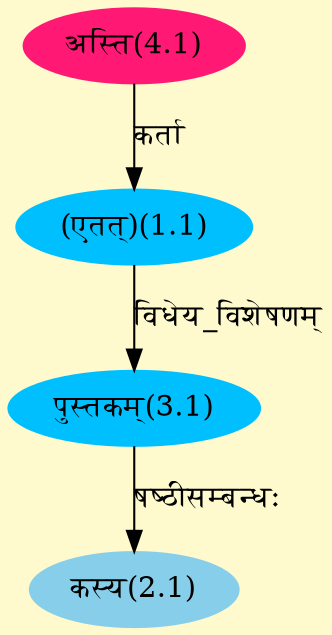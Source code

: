 digraph G{
rankdir=BT;
 compound=true;
 bgcolor="lemonchiffon1";
Node1_1 [style=filled, color="#00BFFF" label = "(एतत्)(1.1)"]
Node4_1 [style=filled, color="#FF1975" label = "अस्ति(4.1)"]
Node2_1 [style=filled, color="#87CEEB" label = "कस्य(2.1)"]
Node3_1 [style=filled, color="#00BFFF" label = "पुस्तकम्(3.1)"]
/* Start of Relations section */

Node1_1 -> Node4_1 [  label="कर्ता"  dir="back" ]
Node2_1 -> Node3_1 [  label="षष्ठीसम्बन्धः"  dir="back" ]
Node3_1 -> Node1_1 [  label="विधेय_विशेषणम्"  dir="back" ]
}
